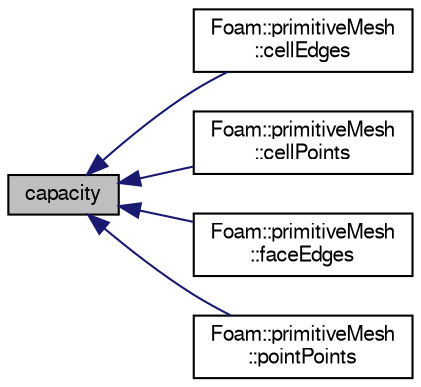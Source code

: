 digraph "capacity"
{
  bgcolor="transparent";
  edge [fontname="FreeSans",fontsize="10",labelfontname="FreeSans",labelfontsize="10"];
  node [fontname="FreeSans",fontsize="10",shape=record];
  rankdir="LR";
  Node15 [label="capacity",height=0.2,width=0.4,color="black", fillcolor="grey75", style="filled", fontcolor="black"];
  Node15 -> Node16 [dir="back",color="midnightblue",fontsize="10",style="solid",fontname="FreeSans"];
  Node16 [label="Foam::primitiveMesh\l::cellEdges",height=0.2,width=0.4,color="black",URL="$a27530.html#aa8f3c979c238982d15fd48beb8c76ca9",tooltip="cellEdges using cells, pointFaces, edges, pointEdges "];
  Node15 -> Node17 [dir="back",color="midnightblue",fontsize="10",style="solid",fontname="FreeSans"];
  Node17 [label="Foam::primitiveMesh\l::cellPoints",height=0.2,width=0.4,color="black",URL="$a27530.html#a1c13020694d048dc396cd4b8662de467",tooltip="cellPoints using cells "];
  Node15 -> Node18 [dir="back",color="midnightblue",fontsize="10",style="solid",fontname="FreeSans"];
  Node18 [label="Foam::primitiveMesh\l::faceEdges",height=0.2,width=0.4,color="black",URL="$a27530.html#af9a5126a3f71ac85ea1e7883b2fadc15",tooltip="faceEdges using pointFaces, edges, pointEdges "];
  Node15 -> Node19 [dir="back",color="midnightblue",fontsize="10",style="solid",fontname="FreeSans"];
  Node19 [label="Foam::primitiveMesh\l::pointPoints",height=0.2,width=0.4,color="black",URL="$a27530.html#a934d2a22a229b43067995d81d8422bb9",tooltip="pointPoints using edges, pointEdges "];
}
